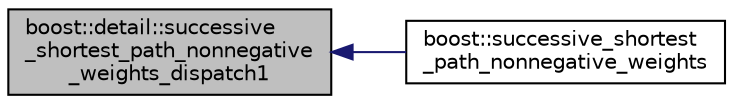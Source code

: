 digraph "boost::detail::successive_shortest_path_nonnegative_weights_dispatch1"
{
  edge [fontname="Helvetica",fontsize="10",labelfontname="Helvetica",labelfontsize="10"];
  node [fontname="Helvetica",fontsize="10",shape=record];
  rankdir="LR";
  Node1 [label="boost::detail::successive\l_shortest_path_nonnegative\l_weights_dispatch1",height=0.2,width=0.4,color="black", fillcolor="grey75", style="filled", fontcolor="black"];
  Node1 -> Node2 [dir="back",color="midnightblue",fontsize="10",style="solid",fontname="Helvetica"];
  Node2 [label="boost::successive_shortest\l_path_nonnegative_weights",height=0.2,width=0.4,color="black", fillcolor="white", style="filled",URL="$namespaceboost.html#a83acd383774c4e4f71dd2728b609d471"];
}
